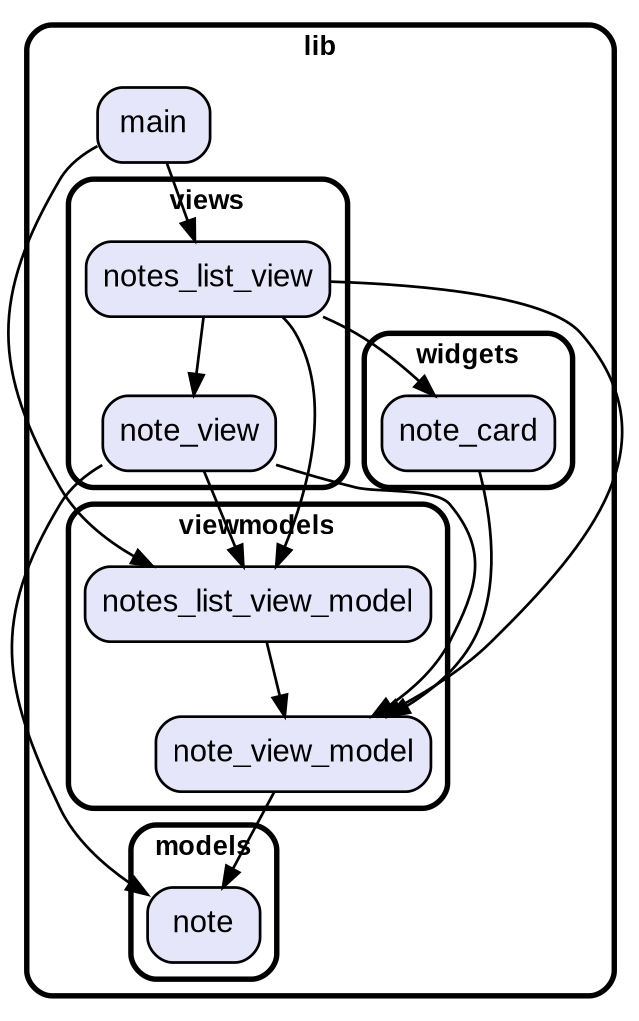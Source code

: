 digraph "" {
  graph [style=rounded fontname="Arial Black" fontsize=13 penwidth=2.6];
  node [shape=rect style="filled,rounded" fontname=Arial fontsize=15 fillcolor=Lavender penwidth=1.3];
  edge [penwidth=1.3];
  "/main.dart" [label="main"];
  "/models/note.dart" [label="note"];
  "/viewmodels/notes_list_view_model.dart" [label="notes_list_view_model"];
  "/viewmodels/note_view_model.dart" [label="note_view_model"];
  "/views/notes_list_view.dart" [label="notes_list_view"];
  "/views/note_view.dart" [label="note_view"];
  "/widgets/note_card.dart" [label="note_card"];
  subgraph "cluster~" {
    label="lib";
    "/main.dart";
    subgraph "cluster~/models" {
      label="models";
      "/models/note.dart";
    }
    subgraph "cluster~/viewmodels" {
      label="viewmodels";
      "/viewmodels/notes_list_view_model.dart";
      "/viewmodels/note_view_model.dart";
    }
    subgraph "cluster~/views" {
      label="views";
      "/views/notes_list_view.dart";
      "/views/note_view.dart";
    }
    subgraph "cluster~/widgets" {
      label="widgets";
      "/widgets/note_card.dart";
    }
  }
  "/main.dart" -> "/viewmodels/notes_list_view_model.dart";
  "/main.dart" -> "/views/notes_list_view.dart";
  "/viewmodels/notes_list_view_model.dart" -> "/viewmodels/note_view_model.dart";
  "/viewmodels/note_view_model.dart" -> "/models/note.dart";
  "/views/notes_list_view.dart" -> "/viewmodels/note_view_model.dart";
  "/views/notes_list_view.dart" -> "/viewmodels/notes_list_view_model.dart";
  "/views/notes_list_view.dart" -> "/widgets/note_card.dart";
  "/views/notes_list_view.dart" -> "/views/note_view.dart";
  "/views/note_view.dart" -> "/viewmodels/note_view_model.dart";
  "/views/note_view.dart" -> "/viewmodels/notes_list_view_model.dart";
  "/views/note_view.dart" -> "/models/note.dart";
  "/widgets/note_card.dart" -> "/viewmodels/note_view_model.dart";
}
